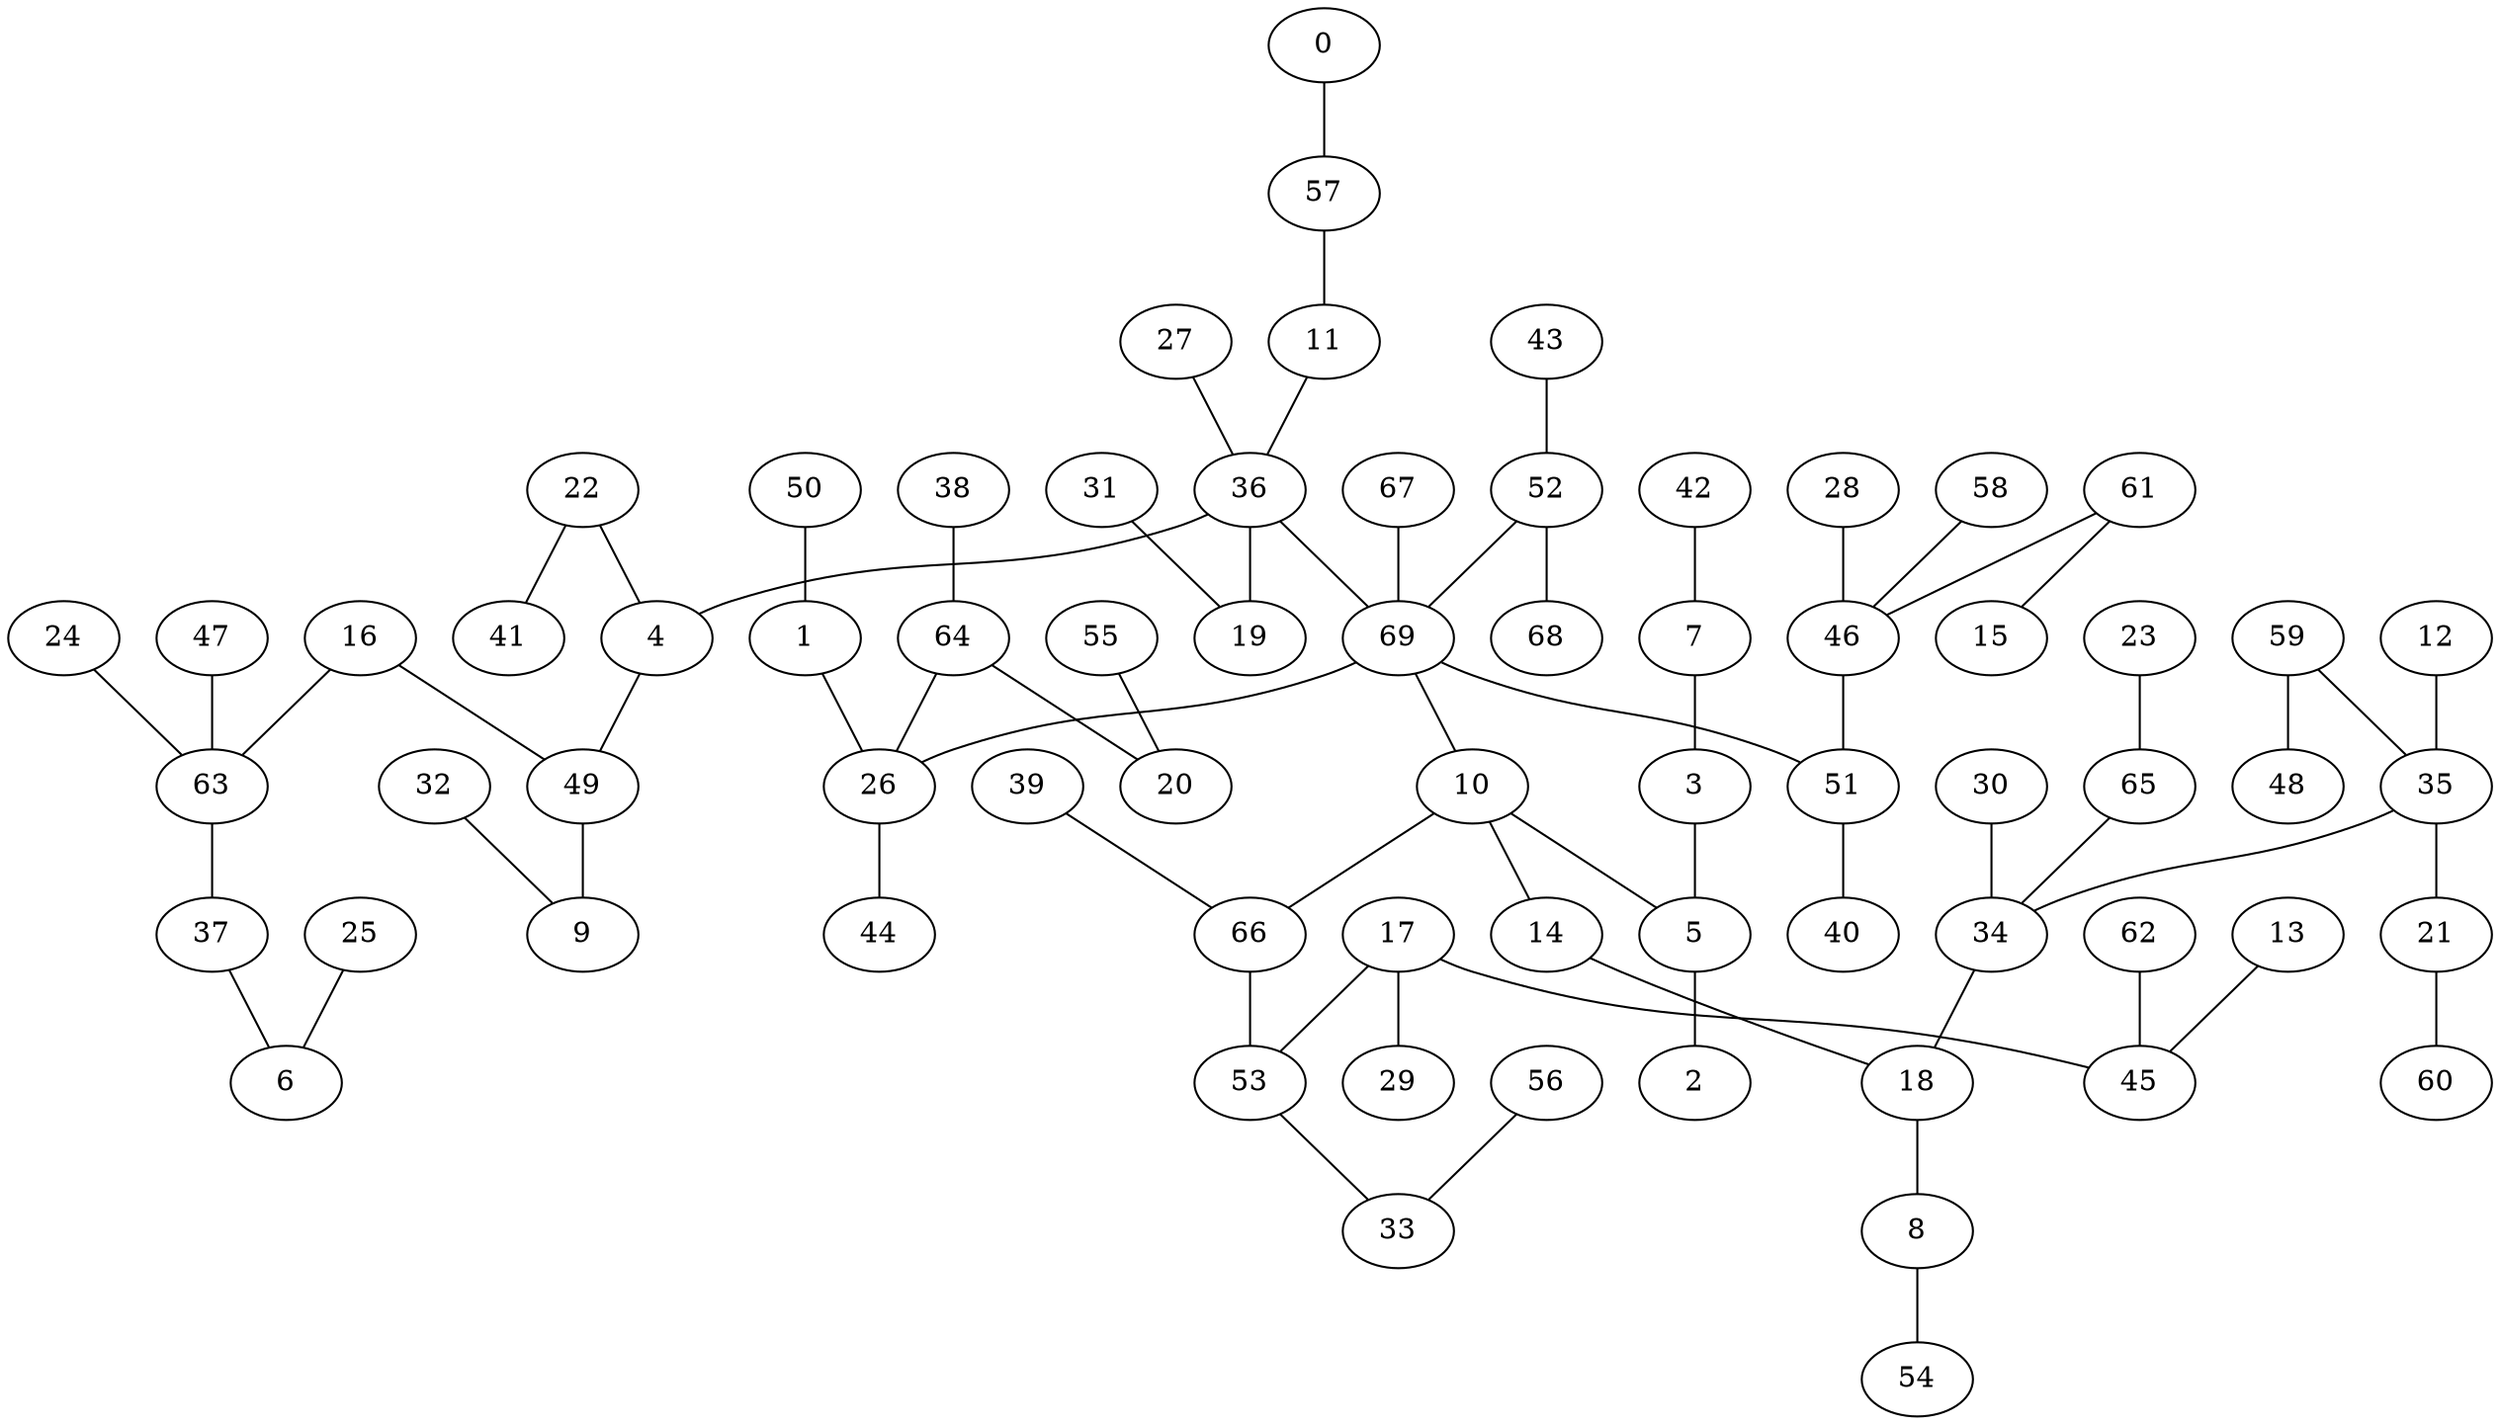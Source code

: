 graph{
63 -- 37;
21 -- 60;
22 -- 41;
52 -- 68;
64 -- 26;
37 -- 6;
22 -- 4;
18 -- 8;
51 -- 40;
52 -- 69;
58 -- 46;
23 -- 65;
3 -- 5;
36 -- 69;
16 -- 49;
66 -- 53;
69 -- 26;
10 -- 66;
35 -- 21;
0 -- 57;
57 -- 11;
17 -- 53;
4 -- 49;
25 -- 6;
69 -- 51;
55 -- 20;
56 -- 33;
43 -- 52;
38 -- 64;
10 -- 5;
62 -- 45;
61 -- 15;
16 -- 63;
30 -- 34;
13 -- 45;
31 -- 19;
7 -- 3;
17 -- 29;
50 -- 1;
32 -- 9;
12 -- 35;
42 -- 7;
1 -- 26;
53 -- 33;
10 -- 14;
11 -- 36;
28 -- 46;
35 -- 34;
24 -- 63;
69 -- 10;
14 -- 18;
26 -- 44;
64 -- 20;
27 -- 36;
67 -- 69;
59 -- 35;
8 -- 54;
5 -- 2;
65 -- 34;
46 -- 51;
39 -- 66;
59 -- 48;
49 -- 9;
17 -- 45;
47 -- 63;
34 -- 18;
36 -- 4;
36 -- 19;
61 -- 46;
}
